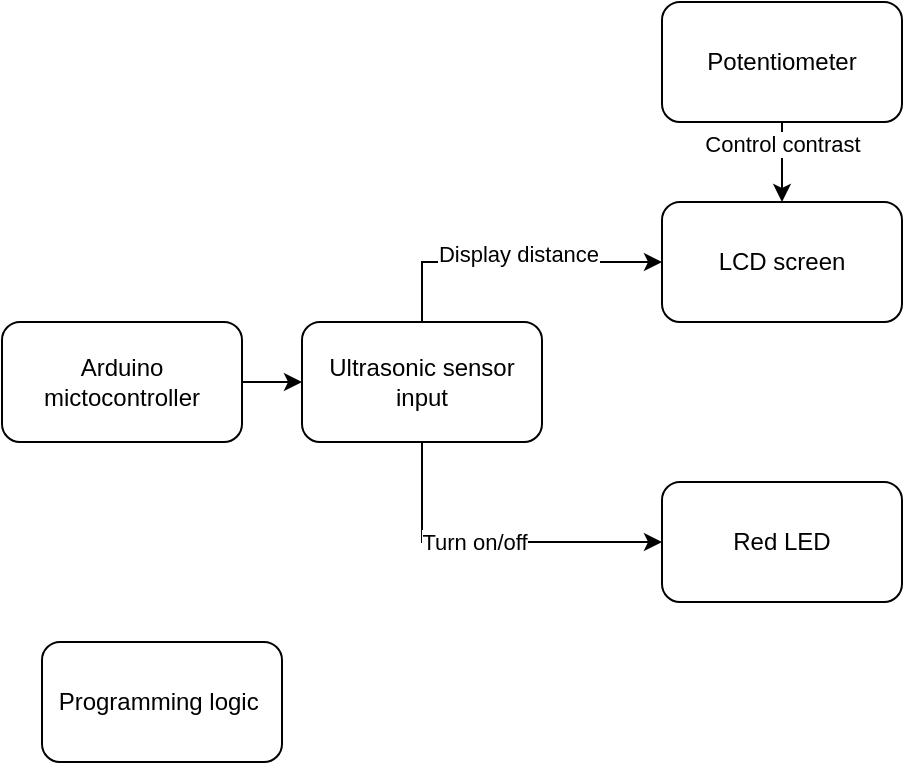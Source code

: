 <mxfile version="25.0.0">
  <diagram name="Page-1" id="UQ7usZTPQngPJ84AaQsf">
    <mxGraphModel dx="2033" dy="763" grid="1" gridSize="10" guides="1" tooltips="1" connect="1" arrows="1" fold="1" page="1" pageScale="1" pageWidth="827" pageHeight="1169" math="0" shadow="0">
      <root>
        <mxCell id="0" />
        <mxCell id="1" parent="0" />
        <mxCell id="JnxBYnWDBMj8whs_ps-o-9" style="edgeStyle=orthogonalEdgeStyle;rounded=0;orthogonalLoop=1;jettySize=auto;html=1;exitX=1;exitY=0.5;exitDx=0;exitDy=0;entryX=0;entryY=0.5;entryDx=0;entryDy=0;" edge="1" parent="1" source="JnxBYnWDBMj8whs_ps-o-2" target="JnxBYnWDBMj8whs_ps-o-5">
          <mxGeometry relative="1" as="geometry" />
        </mxCell>
        <mxCell id="JnxBYnWDBMj8whs_ps-o-2" value="Arduino mictocontroller" style="rounded=1;whiteSpace=wrap;html=1;" vertex="1" parent="1">
          <mxGeometry x="30" y="170" width="120" height="60" as="geometry" />
        </mxCell>
        <mxCell id="JnxBYnWDBMj8whs_ps-o-3" value="Programming logic&amp;nbsp;" style="rounded=1;whiteSpace=wrap;html=1;" vertex="1" parent="1">
          <mxGeometry x="50" y="330" width="120" height="60" as="geometry" />
        </mxCell>
        <mxCell id="JnxBYnWDBMj8whs_ps-o-4" value="LCD screen" style="rounded=1;whiteSpace=wrap;html=1;" vertex="1" parent="1">
          <mxGeometry x="360" y="110" width="120" height="60" as="geometry" />
        </mxCell>
        <mxCell id="JnxBYnWDBMj8whs_ps-o-10" style="edgeStyle=orthogonalEdgeStyle;rounded=0;orthogonalLoop=1;jettySize=auto;html=1;exitX=0.5;exitY=0;exitDx=0;exitDy=0;entryX=0;entryY=0.5;entryDx=0;entryDy=0;" edge="1" parent="1" source="JnxBYnWDBMj8whs_ps-o-5" target="JnxBYnWDBMj8whs_ps-o-4">
          <mxGeometry relative="1" as="geometry" />
        </mxCell>
        <mxCell id="JnxBYnWDBMj8whs_ps-o-14" value="Display distance" style="edgeLabel;html=1;align=center;verticalAlign=middle;resizable=0;points=[];" vertex="1" connectable="0" parent="JnxBYnWDBMj8whs_ps-o-10">
          <mxGeometry x="0.04" y="4" relative="1" as="geometry">
            <mxPoint as="offset" />
          </mxGeometry>
        </mxCell>
        <mxCell id="JnxBYnWDBMj8whs_ps-o-11" style="edgeStyle=orthogonalEdgeStyle;rounded=0;orthogonalLoop=1;jettySize=auto;html=1;exitX=0.5;exitY=1;exitDx=0;exitDy=0;entryX=0;entryY=0.5;entryDx=0;entryDy=0;" edge="1" parent="1" source="JnxBYnWDBMj8whs_ps-o-5" target="JnxBYnWDBMj8whs_ps-o-7">
          <mxGeometry relative="1" as="geometry" />
        </mxCell>
        <mxCell id="JnxBYnWDBMj8whs_ps-o-13" value="Turn on/off" style="edgeLabel;html=1;align=center;verticalAlign=middle;resizable=0;points=[];" vertex="1" connectable="0" parent="JnxBYnWDBMj8whs_ps-o-11">
          <mxGeometry x="-0.106" relative="1" as="geometry">
            <mxPoint as="offset" />
          </mxGeometry>
        </mxCell>
        <mxCell id="JnxBYnWDBMj8whs_ps-o-5" value="Ultrasonic sensor input" style="rounded=1;whiteSpace=wrap;html=1;" vertex="1" parent="1">
          <mxGeometry x="180" y="170" width="120" height="60" as="geometry" />
        </mxCell>
        <mxCell id="JnxBYnWDBMj8whs_ps-o-12" style="edgeStyle=orthogonalEdgeStyle;rounded=0;orthogonalLoop=1;jettySize=auto;html=1;exitX=0.5;exitY=1;exitDx=0;exitDy=0;entryX=0.5;entryY=0;entryDx=0;entryDy=0;" edge="1" parent="1" source="JnxBYnWDBMj8whs_ps-o-6" target="JnxBYnWDBMj8whs_ps-o-4">
          <mxGeometry relative="1" as="geometry" />
        </mxCell>
        <mxCell id="JnxBYnWDBMj8whs_ps-o-15" value="Control contrast" style="edgeLabel;html=1;align=center;verticalAlign=middle;resizable=0;points=[];" vertex="1" connectable="0" parent="JnxBYnWDBMj8whs_ps-o-12">
          <mxGeometry x="-0.467" y="-3" relative="1" as="geometry">
            <mxPoint x="3" as="offset" />
          </mxGeometry>
        </mxCell>
        <mxCell id="JnxBYnWDBMj8whs_ps-o-6" value="Potentiometer" style="rounded=1;whiteSpace=wrap;html=1;" vertex="1" parent="1">
          <mxGeometry x="360" y="10" width="120" height="60" as="geometry" />
        </mxCell>
        <mxCell id="JnxBYnWDBMj8whs_ps-o-7" value="Red LED" style="rounded=1;whiteSpace=wrap;html=1;" vertex="1" parent="1">
          <mxGeometry x="360" y="250" width="120" height="60" as="geometry" />
        </mxCell>
      </root>
    </mxGraphModel>
  </diagram>
</mxfile>
